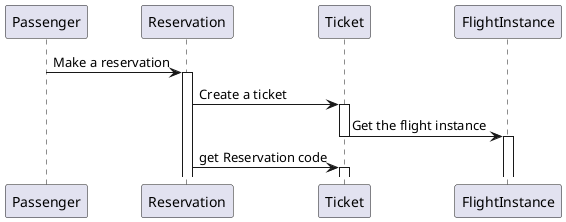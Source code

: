 @startuml

Passenger -> Reservation: Make a reservation
activate Reservation

Reservation -> Ticket: Create a ticket
activate Ticket

Ticket -> FlightInstance: Get the flight instance
deactivate Ticket
activate FlightInstance

Reservation -> Ticket: get Reservation code
activate Ticket

@enduml
